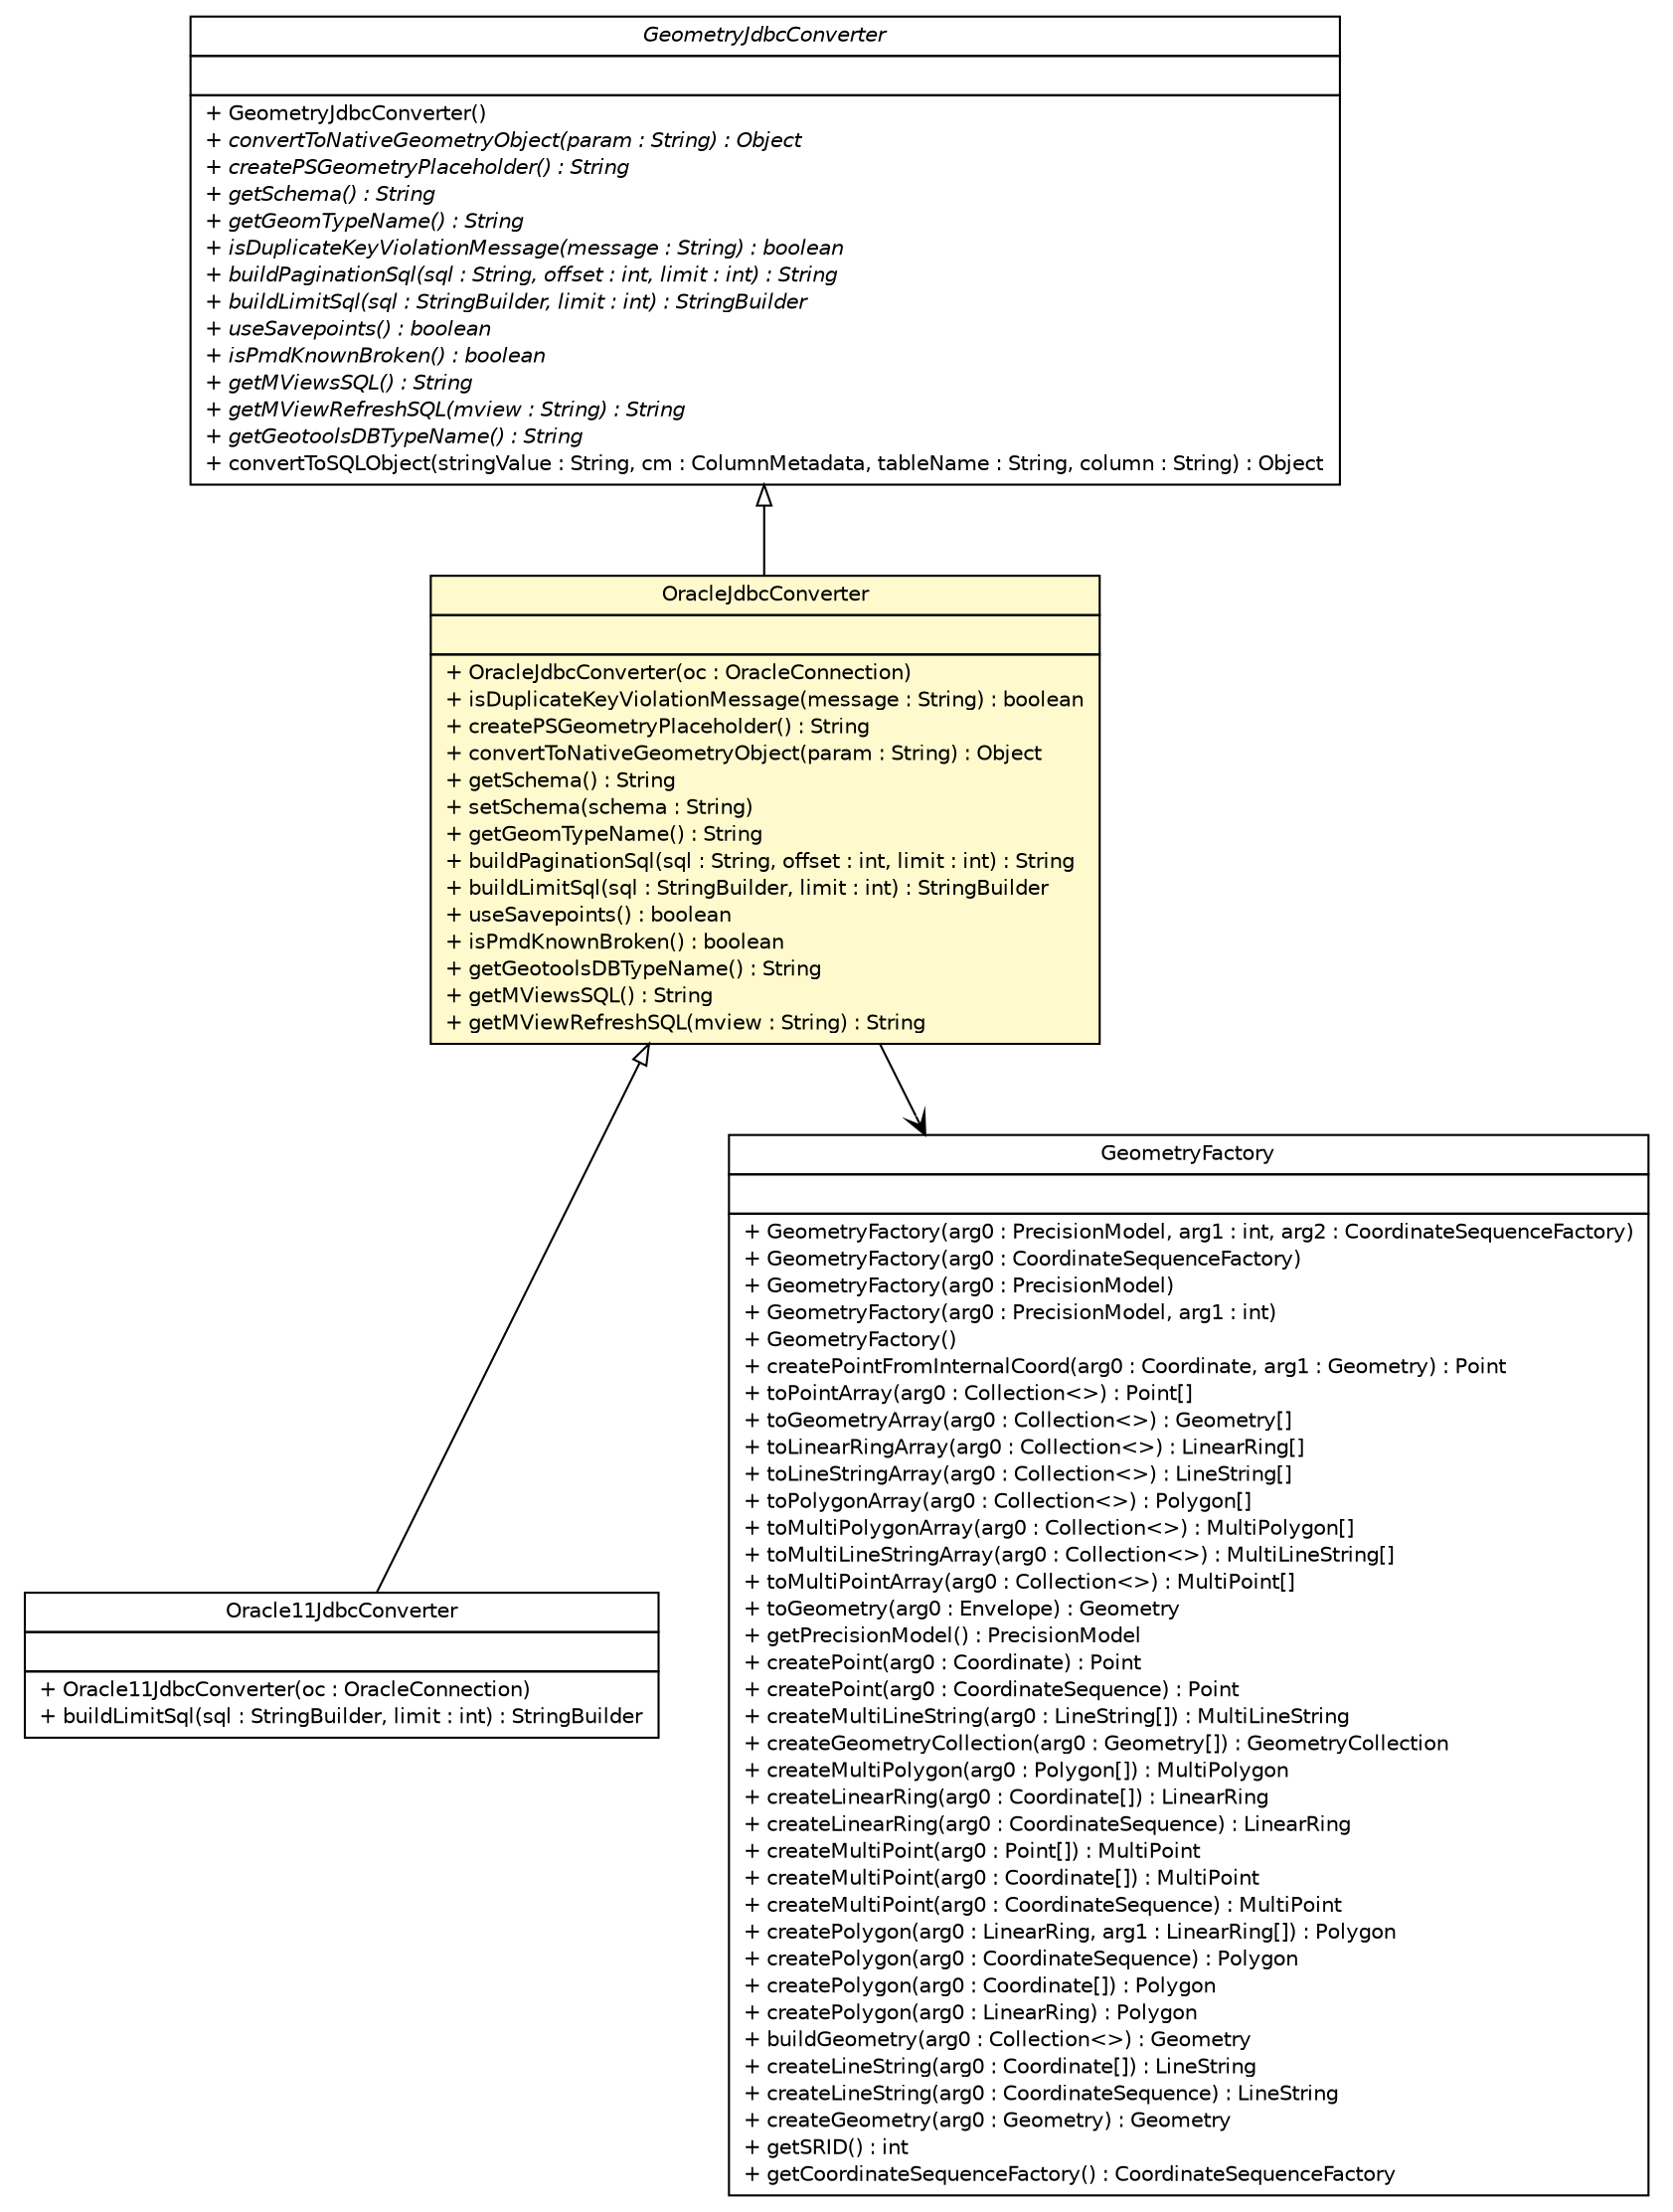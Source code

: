 #!/usr/local/bin/dot
#
# Class diagram 
# Generated by UMLGraph version R5_6-24-gf6e263 (http://www.umlgraph.org/)
#

digraph G {
	edge [fontname="Helvetica",fontsize=10,labelfontname="Helvetica",labelfontsize=10];
	node [fontname="Helvetica",fontsize=10,shape=plaintext];
	nodesep=0.25;
	ranksep=0.5;
	// nl.b3p.brmo.loader.jdbc.Oracle11JdbcConverter
	c2165 [label=<<table title="nl.b3p.brmo.loader.jdbc.Oracle11JdbcConverter" border="0" cellborder="1" cellspacing="0" cellpadding="2" port="p" href="./Oracle11JdbcConverter.html">
		<tr><td><table border="0" cellspacing="0" cellpadding="1">
<tr><td align="center" balign="center"> Oracle11JdbcConverter </td></tr>
		</table></td></tr>
		<tr><td><table border="0" cellspacing="0" cellpadding="1">
<tr><td align="left" balign="left">  </td></tr>
		</table></td></tr>
		<tr><td><table border="0" cellspacing="0" cellpadding="1">
<tr><td align="left" balign="left"> + Oracle11JdbcConverter(oc : OracleConnection) </td></tr>
<tr><td align="left" balign="left"> + buildLimitSql(sql : StringBuilder, limit : int) : StringBuilder </td></tr>
		</table></td></tr>
		</table>>, URL="./Oracle11JdbcConverter.html", fontname="Helvetica", fontcolor="black", fontsize=10.0];
	// nl.b3p.brmo.loader.jdbc.OracleJdbcConverter
	c2167 [label=<<table title="nl.b3p.brmo.loader.jdbc.OracleJdbcConverter" border="0" cellborder="1" cellspacing="0" cellpadding="2" port="p" bgcolor="lemonChiffon" href="./OracleJdbcConverter.html">
		<tr><td><table border="0" cellspacing="0" cellpadding="1">
<tr><td align="center" balign="center"> OracleJdbcConverter </td></tr>
		</table></td></tr>
		<tr><td><table border="0" cellspacing="0" cellpadding="1">
<tr><td align="left" balign="left">  </td></tr>
		</table></td></tr>
		<tr><td><table border="0" cellspacing="0" cellpadding="1">
<tr><td align="left" balign="left"> + OracleJdbcConverter(oc : OracleConnection) </td></tr>
<tr><td align="left" balign="left"> + isDuplicateKeyViolationMessage(message : String) : boolean </td></tr>
<tr><td align="left" balign="left"> + createPSGeometryPlaceholder() : String </td></tr>
<tr><td align="left" balign="left"> + convertToNativeGeometryObject(param : String) : Object </td></tr>
<tr><td align="left" balign="left"> + getSchema() : String </td></tr>
<tr><td align="left" balign="left"> + setSchema(schema : String) </td></tr>
<tr><td align="left" balign="left"> + getGeomTypeName() : String </td></tr>
<tr><td align="left" balign="left"> + buildPaginationSql(sql : String, offset : int, limit : int) : String </td></tr>
<tr><td align="left" balign="left"> + buildLimitSql(sql : StringBuilder, limit : int) : StringBuilder </td></tr>
<tr><td align="left" balign="left"> + useSavepoints() : boolean </td></tr>
<tr><td align="left" balign="left"> + isPmdKnownBroken() : boolean </td></tr>
<tr><td align="left" balign="left"> + getGeotoolsDBTypeName() : String </td></tr>
<tr><td align="left" balign="left"> + getMViewsSQL() : String </td></tr>
<tr><td align="left" balign="left"> + getMViewRefreshSQL(mview : String) : String </td></tr>
		</table></td></tr>
		</table>>, URL="./OracleJdbcConverter.html", fontname="Helvetica", fontcolor="black", fontsize=10.0];
	// nl.b3p.brmo.loader.jdbc.GeometryJdbcConverter
	c2169 [label=<<table title="nl.b3p.brmo.loader.jdbc.GeometryJdbcConverter" border="0" cellborder="1" cellspacing="0" cellpadding="2" port="p" href="./GeometryJdbcConverter.html">
		<tr><td><table border="0" cellspacing="0" cellpadding="1">
<tr><td align="center" balign="center"><font face="Helvetica-Oblique"> GeometryJdbcConverter </font></td></tr>
		</table></td></tr>
		<tr><td><table border="0" cellspacing="0" cellpadding="1">
<tr><td align="left" balign="left">  </td></tr>
		</table></td></tr>
		<tr><td><table border="0" cellspacing="0" cellpadding="1">
<tr><td align="left" balign="left"> + GeometryJdbcConverter() </td></tr>
<tr><td align="left" balign="left"><font face="Helvetica-Oblique" point-size="10.0"> + convertToNativeGeometryObject(param : String) : Object </font></td></tr>
<tr><td align="left" balign="left"><font face="Helvetica-Oblique" point-size="10.0"> + createPSGeometryPlaceholder() : String </font></td></tr>
<tr><td align="left" balign="left"><font face="Helvetica-Oblique" point-size="10.0"> + getSchema() : String </font></td></tr>
<tr><td align="left" balign="left"><font face="Helvetica-Oblique" point-size="10.0"> + getGeomTypeName() : String </font></td></tr>
<tr><td align="left" balign="left"><font face="Helvetica-Oblique" point-size="10.0"> + isDuplicateKeyViolationMessage(message : String) : boolean </font></td></tr>
<tr><td align="left" balign="left"><font face="Helvetica-Oblique" point-size="10.0"> + buildPaginationSql(sql : String, offset : int, limit : int) : String </font></td></tr>
<tr><td align="left" balign="left"><font face="Helvetica-Oblique" point-size="10.0"> + buildLimitSql(sql : StringBuilder, limit : int) : StringBuilder </font></td></tr>
<tr><td align="left" balign="left"><font face="Helvetica-Oblique" point-size="10.0"> + useSavepoints() : boolean </font></td></tr>
<tr><td align="left" balign="left"><font face="Helvetica-Oblique" point-size="10.0"> + isPmdKnownBroken() : boolean </font></td></tr>
<tr><td align="left" balign="left"><font face="Helvetica-Oblique" point-size="10.0"> + getMViewsSQL() : String </font></td></tr>
<tr><td align="left" balign="left"><font face="Helvetica-Oblique" point-size="10.0"> + getMViewRefreshSQL(mview : String) : String </font></td></tr>
<tr><td align="left" balign="left"><font face="Helvetica-Oblique" point-size="10.0"> + getGeotoolsDBTypeName() : String </font></td></tr>
<tr><td align="left" balign="left"> + convertToSQLObject(stringValue : String, cm : ColumnMetadata, tableName : String, column : String) : Object </td></tr>
		</table></td></tr>
		</table>>, URL="./GeometryJdbcConverter.html", fontname="Helvetica", fontcolor="black", fontsize=10.0];
	//nl.b3p.brmo.loader.jdbc.Oracle11JdbcConverter extends nl.b3p.brmo.loader.jdbc.OracleJdbcConverter
	c2167:p -> c2165:p [dir=back,arrowtail=empty];
	//nl.b3p.brmo.loader.jdbc.OracleJdbcConverter extends nl.b3p.brmo.loader.jdbc.GeometryJdbcConverter
	c2169:p -> c2167:p [dir=back,arrowtail=empty];
	// nl.b3p.brmo.loader.jdbc.OracleJdbcConverter NAVASSOC com.vividsolutions.jts.geom.GeometryFactory
	c2167:p -> c2209:p [taillabel="", label="", headlabel="", fontname="Helvetica", fontcolor="black", fontsize=10.0, color="black", arrowhead=open];
	// com.vividsolutions.jts.geom.GeometryFactory
	c2209 [label=<<table title="com.vividsolutions.jts.geom.GeometryFactory" border="0" cellborder="1" cellspacing="0" cellpadding="2" port="p">
		<tr><td><table border="0" cellspacing="0" cellpadding="1">
<tr><td align="center" balign="center"> GeometryFactory </td></tr>
		</table></td></tr>
		<tr><td><table border="0" cellspacing="0" cellpadding="1">
<tr><td align="left" balign="left">  </td></tr>
		</table></td></tr>
		<tr><td><table border="0" cellspacing="0" cellpadding="1">
<tr><td align="left" balign="left"> + GeometryFactory(arg0 : PrecisionModel, arg1 : int, arg2 : CoordinateSequenceFactory) </td></tr>
<tr><td align="left" balign="left"> + GeometryFactory(arg0 : CoordinateSequenceFactory) </td></tr>
<tr><td align="left" balign="left"> + GeometryFactory(arg0 : PrecisionModel) </td></tr>
<tr><td align="left" balign="left"> + GeometryFactory(arg0 : PrecisionModel, arg1 : int) </td></tr>
<tr><td align="left" balign="left"> + GeometryFactory() </td></tr>
<tr><td align="left" balign="left"> + createPointFromInternalCoord(arg0 : Coordinate, arg1 : Geometry) : Point </td></tr>
<tr><td align="left" balign="left"> + toPointArray(arg0 : Collection&lt;&gt;) : Point[] </td></tr>
<tr><td align="left" balign="left"> + toGeometryArray(arg0 : Collection&lt;&gt;) : Geometry[] </td></tr>
<tr><td align="left" balign="left"> + toLinearRingArray(arg0 : Collection&lt;&gt;) : LinearRing[] </td></tr>
<tr><td align="left" balign="left"> + toLineStringArray(arg0 : Collection&lt;&gt;) : LineString[] </td></tr>
<tr><td align="left" balign="left"> + toPolygonArray(arg0 : Collection&lt;&gt;) : Polygon[] </td></tr>
<tr><td align="left" balign="left"> + toMultiPolygonArray(arg0 : Collection&lt;&gt;) : MultiPolygon[] </td></tr>
<tr><td align="left" balign="left"> + toMultiLineStringArray(arg0 : Collection&lt;&gt;) : MultiLineString[] </td></tr>
<tr><td align="left" balign="left"> + toMultiPointArray(arg0 : Collection&lt;&gt;) : MultiPoint[] </td></tr>
<tr><td align="left" balign="left"> + toGeometry(arg0 : Envelope) : Geometry </td></tr>
<tr><td align="left" balign="left"> + getPrecisionModel() : PrecisionModel </td></tr>
<tr><td align="left" balign="left"> + createPoint(arg0 : Coordinate) : Point </td></tr>
<tr><td align="left" balign="left"> + createPoint(arg0 : CoordinateSequence) : Point </td></tr>
<tr><td align="left" balign="left"> + createMultiLineString(arg0 : LineString[]) : MultiLineString </td></tr>
<tr><td align="left" balign="left"> + createGeometryCollection(arg0 : Geometry[]) : GeometryCollection </td></tr>
<tr><td align="left" balign="left"> + createMultiPolygon(arg0 : Polygon[]) : MultiPolygon </td></tr>
<tr><td align="left" balign="left"> + createLinearRing(arg0 : Coordinate[]) : LinearRing </td></tr>
<tr><td align="left" balign="left"> + createLinearRing(arg0 : CoordinateSequence) : LinearRing </td></tr>
<tr><td align="left" balign="left"> + createMultiPoint(arg0 : Point[]) : MultiPoint </td></tr>
<tr><td align="left" balign="left"> + createMultiPoint(arg0 : Coordinate[]) : MultiPoint </td></tr>
<tr><td align="left" balign="left"> + createMultiPoint(arg0 : CoordinateSequence) : MultiPoint </td></tr>
<tr><td align="left" balign="left"> + createPolygon(arg0 : LinearRing, arg1 : LinearRing[]) : Polygon </td></tr>
<tr><td align="left" balign="left"> + createPolygon(arg0 : CoordinateSequence) : Polygon </td></tr>
<tr><td align="left" balign="left"> + createPolygon(arg0 : Coordinate[]) : Polygon </td></tr>
<tr><td align="left" balign="left"> + createPolygon(arg0 : LinearRing) : Polygon </td></tr>
<tr><td align="left" balign="left"> + buildGeometry(arg0 : Collection&lt;&gt;) : Geometry </td></tr>
<tr><td align="left" balign="left"> + createLineString(arg0 : Coordinate[]) : LineString </td></tr>
<tr><td align="left" balign="left"> + createLineString(arg0 : CoordinateSequence) : LineString </td></tr>
<tr><td align="left" balign="left"> + createGeometry(arg0 : Geometry) : Geometry </td></tr>
<tr><td align="left" balign="left"> + getSRID() : int </td></tr>
<tr><td align="left" balign="left"> + getCoordinateSequenceFactory() : CoordinateSequenceFactory </td></tr>
		</table></td></tr>
		</table>>, URL="null", fontname="Helvetica", fontcolor="black", fontsize=10.0];
}

